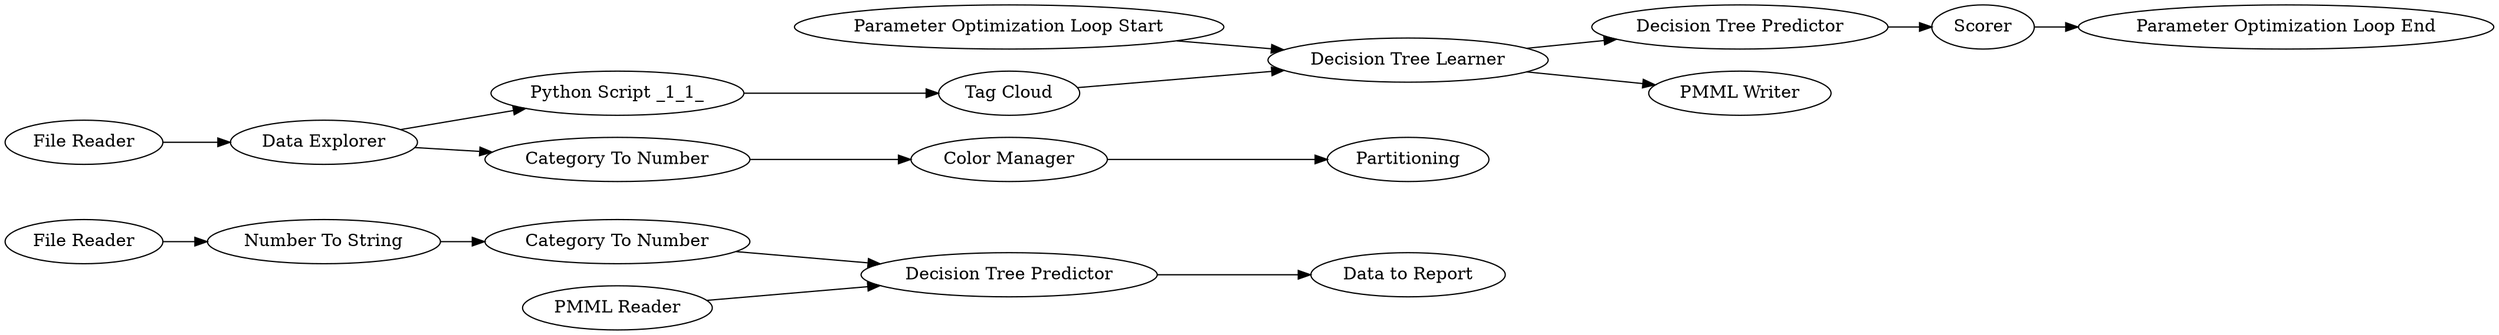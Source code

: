 digraph {
	17 -> 26
	2 -> 18
	19 -> 6
	8 -> 22
	7 -> 8
	21 -> 6
	4 -> 5
	18 -> 19
	15 -> 16
	3 -> 4
	11 -> 17
	1 -> 2
	2 -> 3
	6 -> 9
	6 -> 7
	16 -> 17
	10 -> 15
	7 [label="Decision Tree Predictor"]
	9 [label="PMML Writer"]
	21 [label="Parameter Optimization Loop Start"]
	18 [label="Python Script _1_1_"]
	26 [label="Data to Report"]
	8 [label=Scorer]
	17 [label="Decision Tree Predictor"]
	3 [label="Category To Number"]
	19 [label="Tag Cloud"]
	6 [label="Decision Tree Learner"]
	15 [label="Number To String"]
	10 [label="File Reader"]
	16 [label="Category To Number"]
	1 [label="File Reader"]
	22 [label="Parameter Optimization Loop End"]
	11 [label="PMML Reader"]
	4 [label="Color Manager"]
	5 [label=Partitioning]
	2 [label="Data Explorer"]
	rankdir=LR
}
